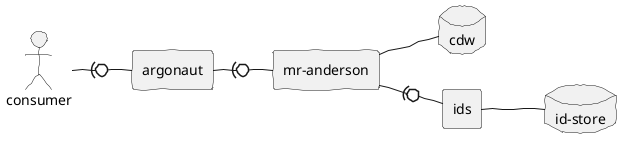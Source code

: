 @startuml

skinparam handwritten true
skinparam monochrome true
left to right direction

actor consumer
database "cdw"
database "id-store" as iddb
rectangle "argonaut"
rectangle "ids"
rectangle "mr-anderson" as mra

consumer -(0- argonaut
argonaut -(0- mra
mra -- cdw
mra -(0- ids
ids -- iddb

@enduml
